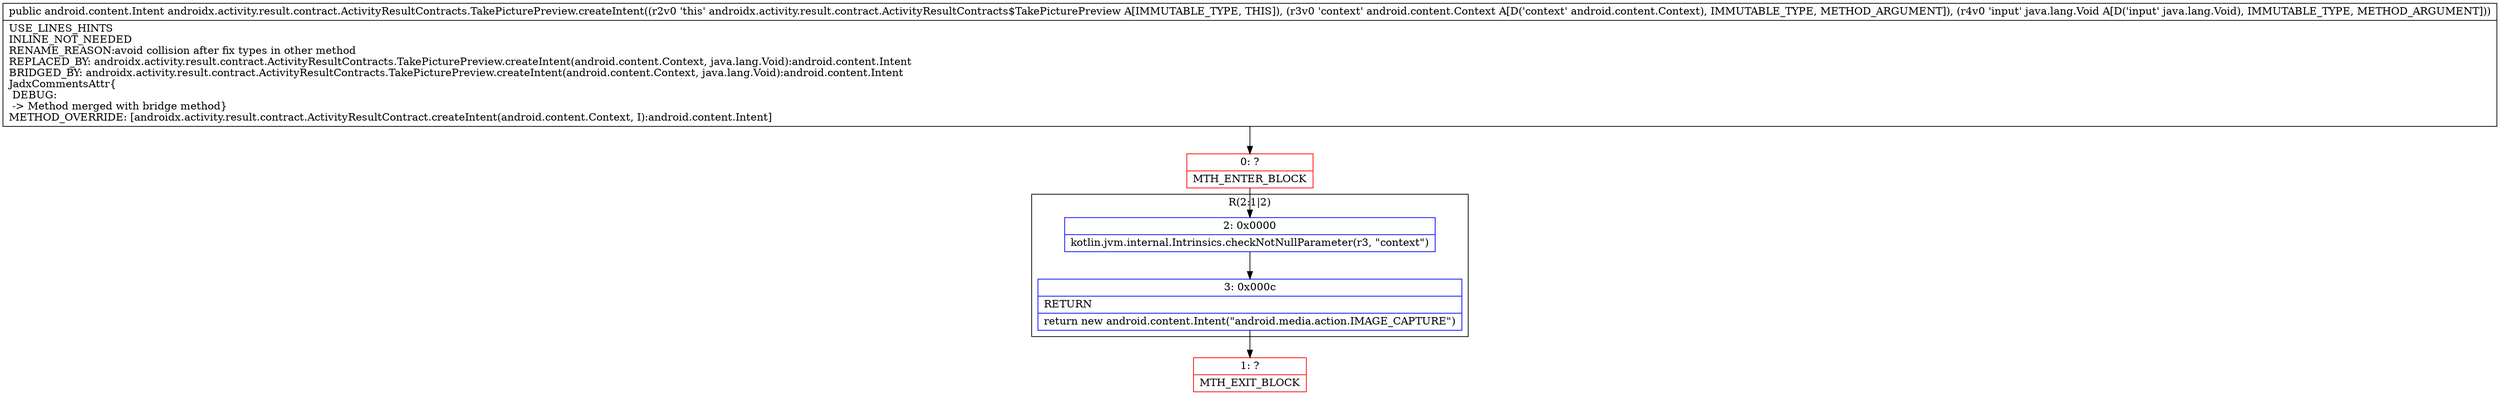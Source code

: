 digraph "CFG forandroidx.activity.result.contract.ActivityResultContracts.TakePicturePreview.createIntent(Landroid\/content\/Context;Ljava\/lang\/Void;)Landroid\/content\/Intent;" {
subgraph cluster_Region_1071814217 {
label = "R(2:1|2)";
node [shape=record,color=blue];
Node_2 [shape=record,label="{2\:\ 0x0000|kotlin.jvm.internal.Intrinsics.checkNotNullParameter(r3, \"context\")\l}"];
Node_3 [shape=record,label="{3\:\ 0x000c|RETURN\l|return new android.content.Intent(\"android.media.action.IMAGE_CAPTURE\")\l}"];
}
Node_0 [shape=record,color=red,label="{0\:\ ?|MTH_ENTER_BLOCK\l}"];
Node_1 [shape=record,color=red,label="{1\:\ ?|MTH_EXIT_BLOCK\l}"];
MethodNode[shape=record,label="{public android.content.Intent androidx.activity.result.contract.ActivityResultContracts.TakePicturePreview.createIntent((r2v0 'this' androidx.activity.result.contract.ActivityResultContracts$TakePicturePreview A[IMMUTABLE_TYPE, THIS]), (r3v0 'context' android.content.Context A[D('context' android.content.Context), IMMUTABLE_TYPE, METHOD_ARGUMENT]), (r4v0 'input' java.lang.Void A[D('input' java.lang.Void), IMMUTABLE_TYPE, METHOD_ARGUMENT]))  | USE_LINES_HINTS\lINLINE_NOT_NEEDED\lRENAME_REASON:avoid collision after fix types in other method\lREPLACED_BY: androidx.activity.result.contract.ActivityResultContracts.TakePicturePreview.createIntent(android.content.Context, java.lang.Void):android.content.Intent\lBRIDGED_BY: androidx.activity.result.contract.ActivityResultContracts.TakePicturePreview.createIntent(android.content.Context, java.lang.Void):android.content.Intent\lJadxCommentsAttr\{\l DEBUG: \l \-\> Method merged with bridge method\}\lMETHOD_OVERRIDE: [androidx.activity.result.contract.ActivityResultContract.createIntent(android.content.Context, I):android.content.Intent]\l}"];
MethodNode -> Node_0;Node_2 -> Node_3;
Node_3 -> Node_1;
Node_0 -> Node_2;
}

